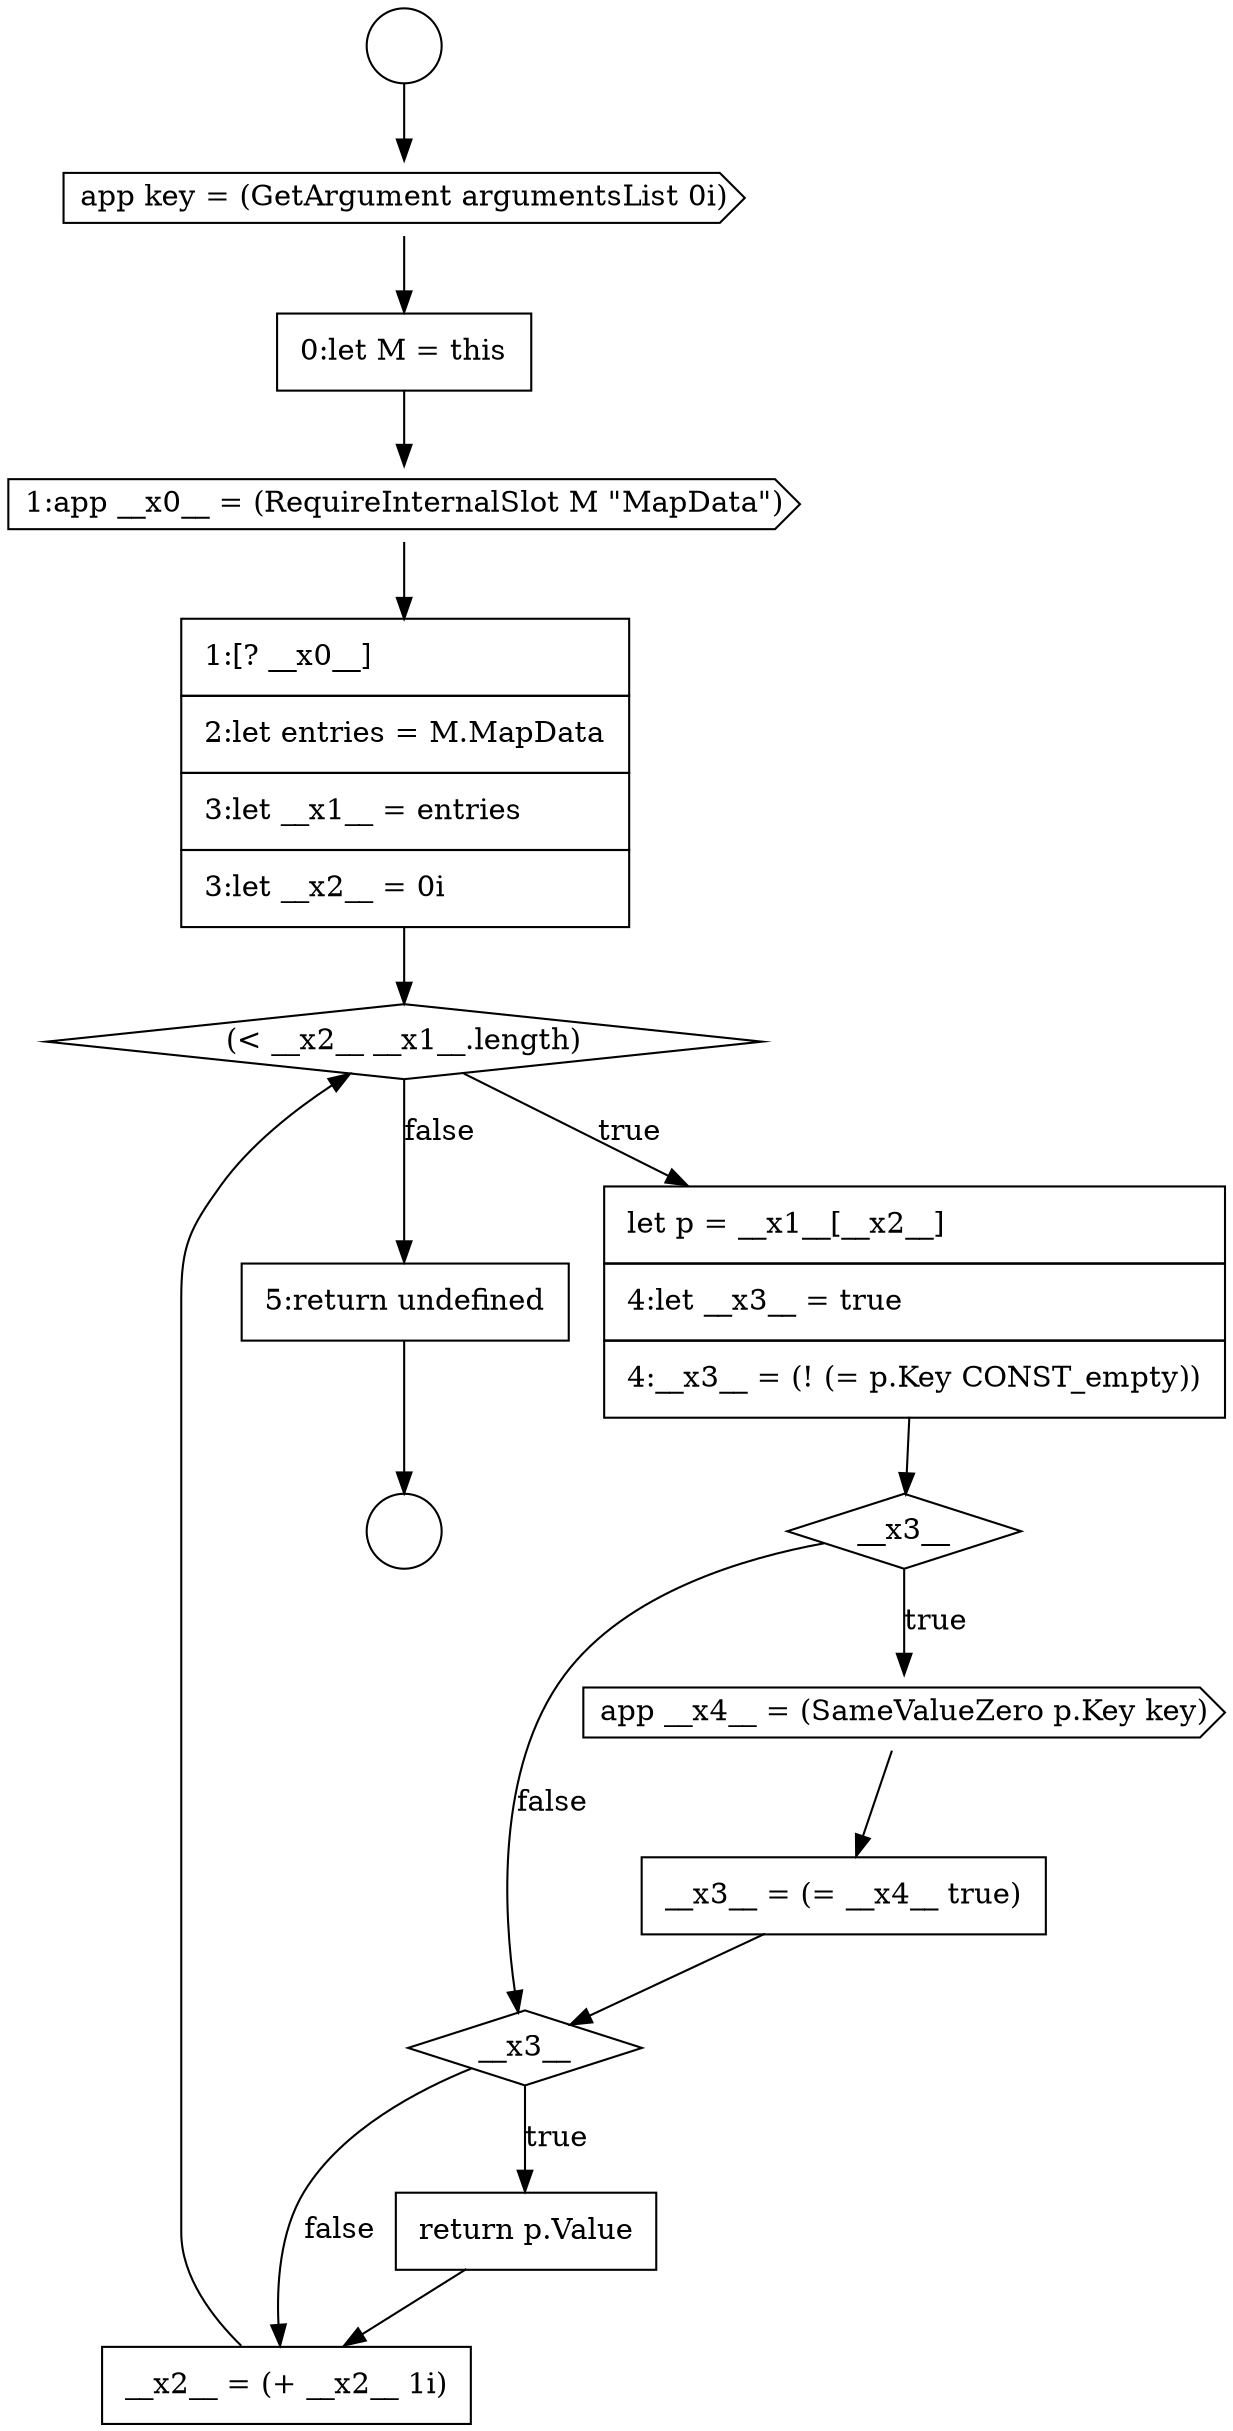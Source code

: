 digraph {
  node16609 [shape=none, margin=0, label=<<font color="black">
    <table border="0" cellborder="1" cellspacing="0" cellpadding="10">
      <tr><td align="left">5:return undefined</td></tr>
    </table>
  </font>> color="black" fillcolor="white" style=filled]
  node16608 [shape=none, margin=0, label=<<font color="black">
    <table border="0" cellborder="1" cellspacing="0" cellpadding="10">
      <tr><td align="left">__x2__ = (+ __x2__ 1i)</td></tr>
    </table>
  </font>> color="black" fillcolor="white" style=filled]
  node16597 [shape=cds, label=<<font color="black">app key = (GetArgument argumentsList 0i)</font>> color="black" fillcolor="white" style=filled]
  node16601 [shape=diamond, label=<<font color="black">(&lt; __x2__ __x1__.length)</font>> color="black" fillcolor="white" style=filled]
  node16605 [shape=none, margin=0, label=<<font color="black">
    <table border="0" cellborder="1" cellspacing="0" cellpadding="10">
      <tr><td align="left">__x3__ = (= __x4__ true)</td></tr>
    </table>
  </font>> color="black" fillcolor="white" style=filled]
  node16600 [shape=none, margin=0, label=<<font color="black">
    <table border="0" cellborder="1" cellspacing="0" cellpadding="10">
      <tr><td align="left">1:[? __x0__]</td></tr>
      <tr><td align="left">2:let entries = M.MapData</td></tr>
      <tr><td align="left">3:let __x1__ = entries</td></tr>
      <tr><td align="left">3:let __x2__ = 0i</td></tr>
    </table>
  </font>> color="black" fillcolor="white" style=filled]
  node16602 [shape=none, margin=0, label=<<font color="black">
    <table border="0" cellborder="1" cellspacing="0" cellpadding="10">
      <tr><td align="left">let p = __x1__[__x2__]</td></tr>
      <tr><td align="left">4:let __x3__ = true</td></tr>
      <tr><td align="left">4:__x3__ = (! (= p.Key CONST_empty))</td></tr>
    </table>
  </font>> color="black" fillcolor="white" style=filled]
  node16606 [shape=diamond, label=<<font color="black">__x3__</font>> color="black" fillcolor="white" style=filled]
  node16607 [shape=none, margin=0, label=<<font color="black">
    <table border="0" cellborder="1" cellspacing="0" cellpadding="10">
      <tr><td align="left">return p.Value</td></tr>
    </table>
  </font>> color="black" fillcolor="white" style=filled]
  node16603 [shape=diamond, label=<<font color="black">__x3__</font>> color="black" fillcolor="white" style=filled]
  node16595 [shape=circle label=" " color="black" fillcolor="white" style=filled]
  node16598 [shape=none, margin=0, label=<<font color="black">
    <table border="0" cellborder="1" cellspacing="0" cellpadding="10">
      <tr><td align="left">0:let M = this</td></tr>
    </table>
  </font>> color="black" fillcolor="white" style=filled]
  node16604 [shape=cds, label=<<font color="black">app __x4__ = (SameValueZero p.Key key)</font>> color="black" fillcolor="white" style=filled]
  node16599 [shape=cds, label=<<font color="black">1:app __x0__ = (RequireInternalSlot M &quot;MapData&quot;)</font>> color="black" fillcolor="white" style=filled]
  node16596 [shape=circle label=" " color="black" fillcolor="white" style=filled]
  node16597 -> node16598 [ color="black"]
  node16603 -> node16604 [label=<<font color="black">true</font>> color="black"]
  node16603 -> node16606 [label=<<font color="black">false</font>> color="black"]
  node16609 -> node16596 [ color="black"]
  node16607 -> node16608 [ color="black"]
  node16604 -> node16605 [ color="black"]
  node16595 -> node16597 [ color="black"]
  node16608 -> node16601 [ color="black"]
  node16598 -> node16599 [ color="black"]
  node16605 -> node16606 [ color="black"]
  node16601 -> node16602 [label=<<font color="black">true</font>> color="black"]
  node16601 -> node16609 [label=<<font color="black">false</font>> color="black"]
  node16606 -> node16607 [label=<<font color="black">true</font>> color="black"]
  node16606 -> node16608 [label=<<font color="black">false</font>> color="black"]
  node16600 -> node16601 [ color="black"]
  node16599 -> node16600 [ color="black"]
  node16602 -> node16603 [ color="black"]
}
